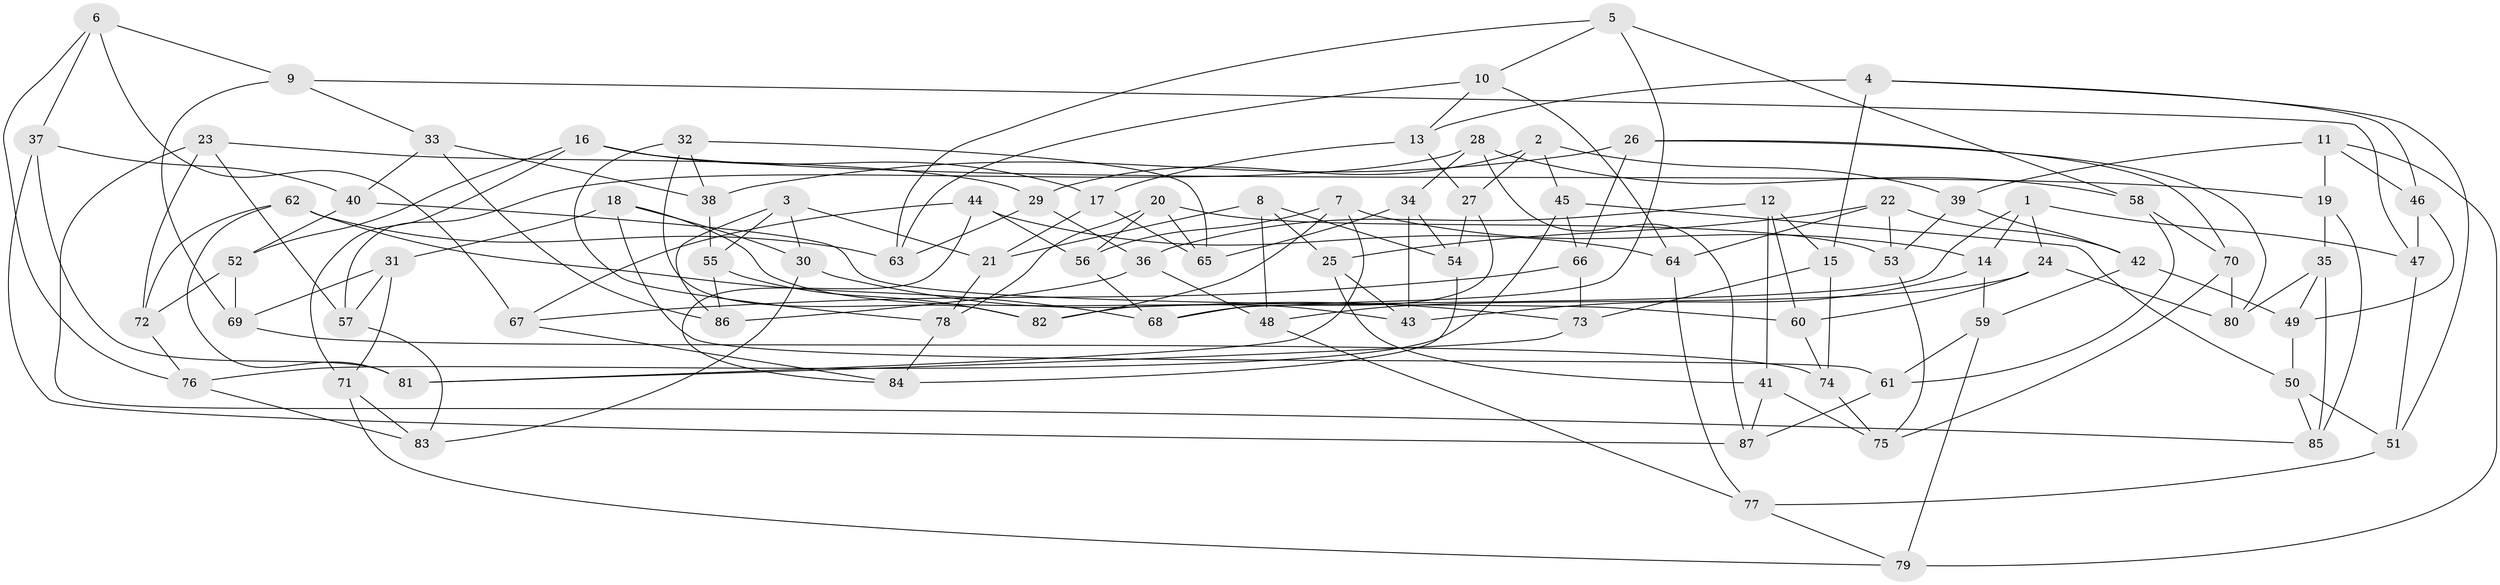 // coarse degree distribution, {4: 0.3076923076923077, 6: 0.5, 5: 0.17307692307692307, 3: 0.019230769230769232}
// Generated by graph-tools (version 1.1) at 2025/24/03/03/25 07:24:25]
// undirected, 87 vertices, 174 edges
graph export_dot {
graph [start="1"]
  node [color=gray90,style=filled];
  1;
  2;
  3;
  4;
  5;
  6;
  7;
  8;
  9;
  10;
  11;
  12;
  13;
  14;
  15;
  16;
  17;
  18;
  19;
  20;
  21;
  22;
  23;
  24;
  25;
  26;
  27;
  28;
  29;
  30;
  31;
  32;
  33;
  34;
  35;
  36;
  37;
  38;
  39;
  40;
  41;
  42;
  43;
  44;
  45;
  46;
  47;
  48;
  49;
  50;
  51;
  52;
  53;
  54;
  55;
  56;
  57;
  58;
  59;
  60;
  61;
  62;
  63;
  64;
  65;
  66;
  67;
  68;
  69;
  70;
  71;
  72;
  73;
  74;
  75;
  76;
  77;
  78;
  79;
  80;
  81;
  82;
  83;
  84;
  85;
  86;
  87;
  1 -- 24;
  1 -- 47;
  1 -- 68;
  1 -- 14;
  2 -- 45;
  2 -- 29;
  2 -- 27;
  2 -- 39;
  3 -- 21;
  3 -- 86;
  3 -- 55;
  3 -- 30;
  4 -- 46;
  4 -- 13;
  4 -- 15;
  4 -- 51;
  5 -- 10;
  5 -- 82;
  5 -- 58;
  5 -- 63;
  6 -- 37;
  6 -- 67;
  6 -- 76;
  6 -- 9;
  7 -- 14;
  7 -- 56;
  7 -- 82;
  7 -- 81;
  8 -- 21;
  8 -- 25;
  8 -- 48;
  8 -- 54;
  9 -- 69;
  9 -- 33;
  9 -- 47;
  10 -- 64;
  10 -- 13;
  10 -- 63;
  11 -- 39;
  11 -- 19;
  11 -- 79;
  11 -- 46;
  12 -- 60;
  12 -- 15;
  12 -- 36;
  12 -- 41;
  13 -- 27;
  13 -- 17;
  14 -- 59;
  14 -- 43;
  15 -- 73;
  15 -- 74;
  16 -- 17;
  16 -- 19;
  16 -- 71;
  16 -- 52;
  17 -- 21;
  17 -- 65;
  18 -- 61;
  18 -- 30;
  18 -- 43;
  18 -- 31;
  19 -- 85;
  19 -- 35;
  20 -- 78;
  20 -- 56;
  20 -- 65;
  20 -- 53;
  21 -- 78;
  22 -- 64;
  22 -- 25;
  22 -- 42;
  22 -- 53;
  23 -- 29;
  23 -- 85;
  23 -- 72;
  23 -- 57;
  24 -- 60;
  24 -- 48;
  24 -- 80;
  25 -- 43;
  25 -- 41;
  26 -- 70;
  26 -- 38;
  26 -- 80;
  26 -- 66;
  27 -- 54;
  27 -- 68;
  28 -- 58;
  28 -- 57;
  28 -- 34;
  28 -- 87;
  29 -- 36;
  29 -- 63;
  30 -- 73;
  30 -- 83;
  31 -- 57;
  31 -- 69;
  31 -- 71;
  32 -- 82;
  32 -- 65;
  32 -- 38;
  32 -- 78;
  33 -- 40;
  33 -- 38;
  33 -- 86;
  34 -- 43;
  34 -- 54;
  34 -- 65;
  35 -- 85;
  35 -- 49;
  35 -- 80;
  36 -- 86;
  36 -- 48;
  37 -- 87;
  37 -- 81;
  37 -- 40;
  38 -- 55;
  39 -- 42;
  39 -- 53;
  40 -- 60;
  40 -- 52;
  41 -- 75;
  41 -- 87;
  42 -- 49;
  42 -- 59;
  44 -- 84;
  44 -- 67;
  44 -- 56;
  44 -- 64;
  45 -- 66;
  45 -- 50;
  45 -- 76;
  46 -- 49;
  46 -- 47;
  47 -- 51;
  48 -- 77;
  49 -- 50;
  50 -- 51;
  50 -- 85;
  51 -- 77;
  52 -- 72;
  52 -- 69;
  53 -- 75;
  54 -- 84;
  55 -- 82;
  55 -- 86;
  56 -- 68;
  57 -- 83;
  58 -- 61;
  58 -- 70;
  59 -- 61;
  59 -- 79;
  60 -- 74;
  61 -- 87;
  62 -- 81;
  62 -- 72;
  62 -- 68;
  62 -- 63;
  64 -- 77;
  66 -- 73;
  66 -- 67;
  67 -- 84;
  69 -- 74;
  70 -- 75;
  70 -- 80;
  71 -- 79;
  71 -- 83;
  72 -- 76;
  73 -- 81;
  74 -- 75;
  76 -- 83;
  77 -- 79;
  78 -- 84;
}
